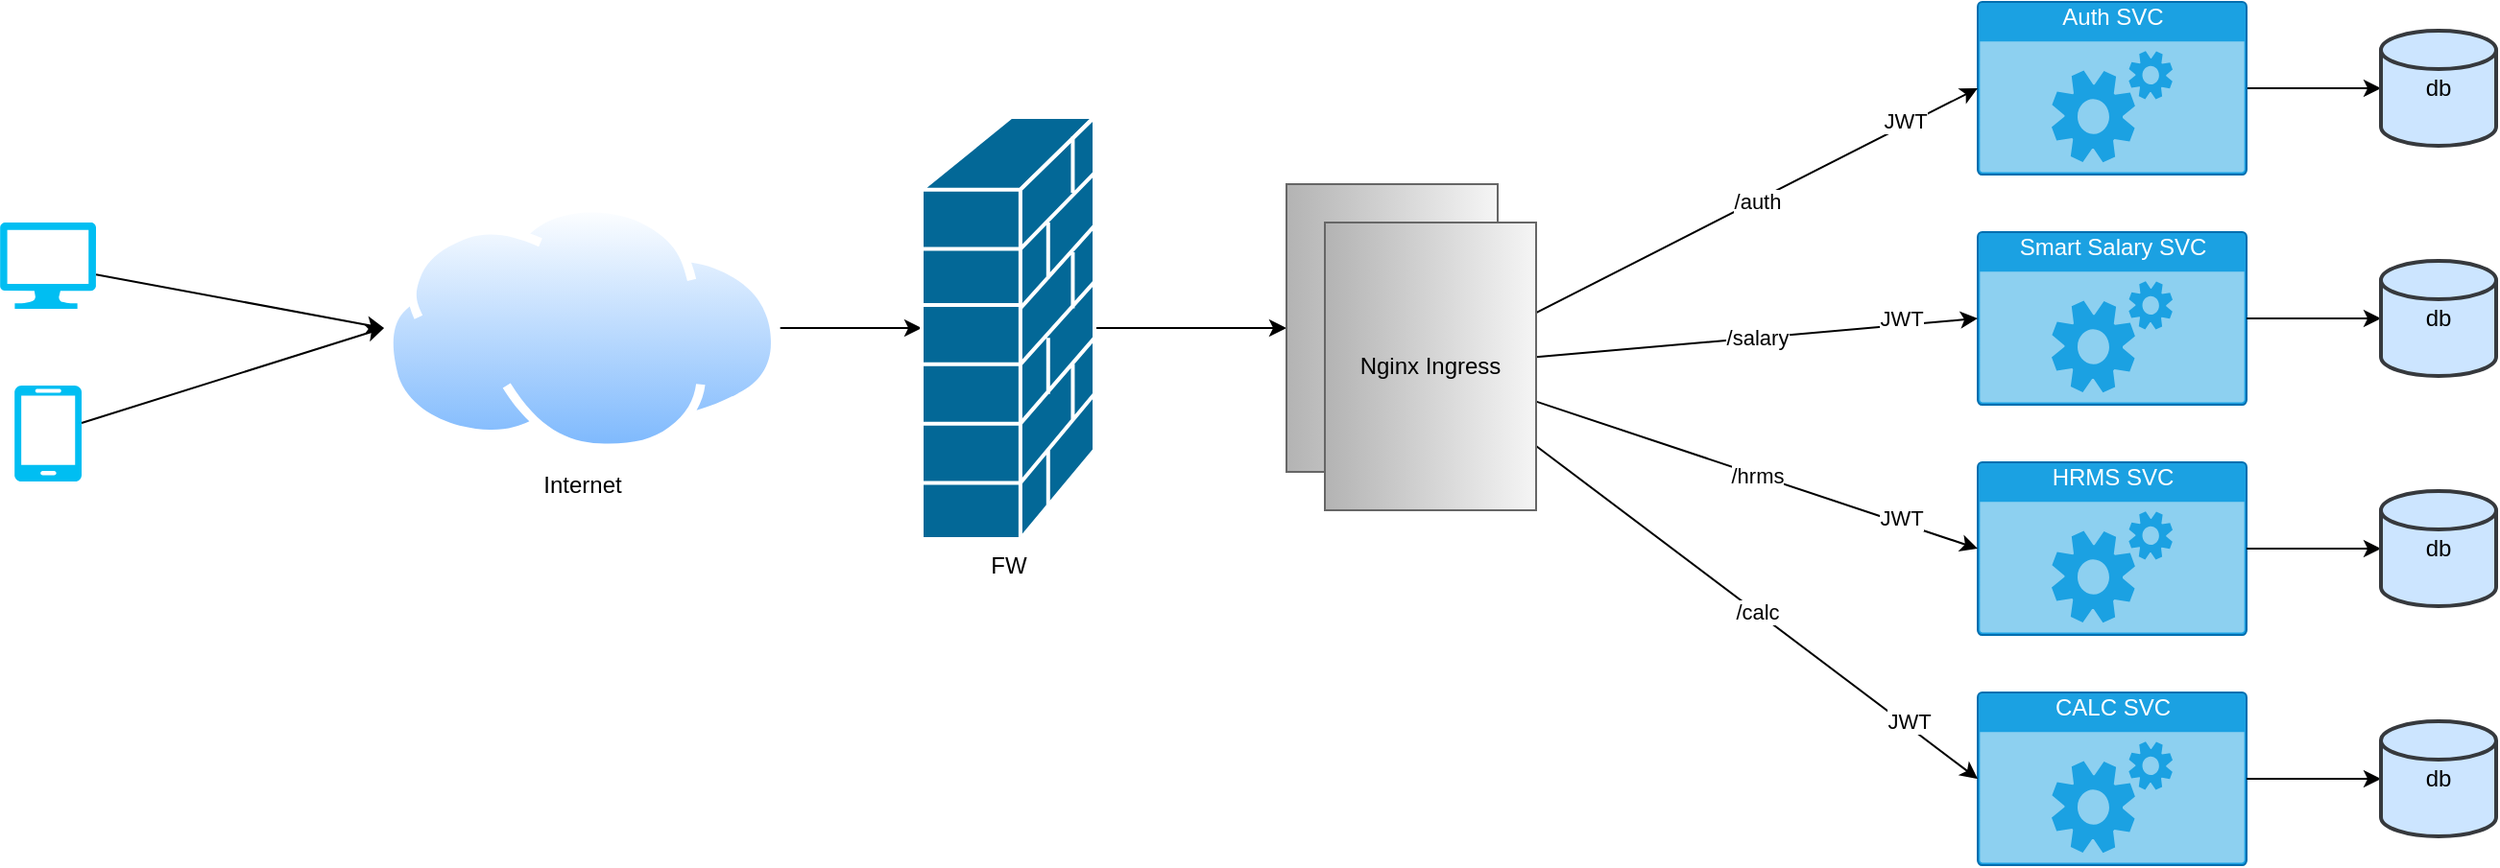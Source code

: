 <mxfile version="15.2.9" type="github">
  <diagram id="KDIdOJZDTXYSk6CIgNyn" name="第 1 页">
    <mxGraphModel dx="1186" dy="764" grid="1" gridSize="10" guides="1" tooltips="1" connect="1" arrows="1" fold="1" page="1" pageScale="1" pageWidth="827" pageHeight="1169" math="0" shadow="0">
      <root>
        <mxCell id="0" />
        <mxCell id="1" parent="0" />
        <mxCell id="D32nmbQWdX3N0zqMM4mf-44" style="edgeStyle=none;rounded=0;orthogonalLoop=1;jettySize=auto;html=1;entryX=0;entryY=0.5;entryDx=0;entryDy=0;" edge="1" parent="1" source="D32nmbQWdX3N0zqMM4mf-1" target="D32nmbQWdX3N0zqMM4mf-3">
          <mxGeometry relative="1" as="geometry" />
        </mxCell>
        <mxCell id="D32nmbQWdX3N0zqMM4mf-1" value="" style="verticalLabelPosition=bottom;html=1;verticalAlign=top;align=center;strokeColor=none;fillColor=#00BEF2;shape=mxgraph.azure.computer;pointerEvents=1;" vertex="1" parent="1">
          <mxGeometry x="110" y="160" width="50" height="45" as="geometry" />
        </mxCell>
        <mxCell id="D32nmbQWdX3N0zqMM4mf-45" style="edgeStyle=none;rounded=0;orthogonalLoop=1;jettySize=auto;html=1;entryX=0;entryY=0.5;entryDx=0;entryDy=0;" edge="1" parent="1" source="D32nmbQWdX3N0zqMM4mf-2" target="D32nmbQWdX3N0zqMM4mf-3">
          <mxGeometry relative="1" as="geometry" />
        </mxCell>
        <mxCell id="D32nmbQWdX3N0zqMM4mf-2" value="" style="verticalLabelPosition=bottom;html=1;verticalAlign=top;align=center;strokeColor=none;fillColor=#00BEF2;shape=mxgraph.azure.mobile;pointerEvents=1;" vertex="1" parent="1">
          <mxGeometry x="117.5" y="245" width="35" height="50" as="geometry" />
        </mxCell>
        <mxCell id="D32nmbQWdX3N0zqMM4mf-9" style="edgeStyle=orthogonalEdgeStyle;rounded=0;orthogonalLoop=1;jettySize=auto;html=1;entryX=0;entryY=0.5;entryDx=0;entryDy=0;entryPerimeter=0;" edge="1" parent="1" source="D32nmbQWdX3N0zqMM4mf-3" target="D32nmbQWdX3N0zqMM4mf-8">
          <mxGeometry relative="1" as="geometry" />
        </mxCell>
        <mxCell id="D32nmbQWdX3N0zqMM4mf-3" value="Internet" style="aspect=fixed;perimeter=ellipsePerimeter;html=1;align=center;shadow=0;dashed=0;spacingTop=3;image;image=img/lib/active_directory/internet_cloud.svg;" vertex="1" parent="1">
          <mxGeometry x="310" y="150" width="206.34" height="130" as="geometry" />
        </mxCell>
        <mxCell id="D32nmbQWdX3N0zqMM4mf-57" style="edgeStyle=none;rounded=0;orthogonalLoop=1;jettySize=auto;html=1;exitX=1;exitY=0.5;exitDx=0;exitDy=0;exitPerimeter=0;entryX=0.5;entryY=1;entryDx=0;entryDy=0;" edge="1" parent="1" source="D32nmbQWdX3N0zqMM4mf-8" target="D32nmbQWdX3N0zqMM4mf-53">
          <mxGeometry relative="1" as="geometry" />
        </mxCell>
        <mxCell id="D32nmbQWdX3N0zqMM4mf-8" value="FW" style="shape=mxgraph.cisco.security.firewall;html=1;pointerEvents=1;dashed=0;fillColor=#036897;strokeColor=#ffffff;strokeWidth=2;verticalLabelPosition=bottom;verticalAlign=top;align=center;outlineConnect=0;" vertex="1" parent="1">
          <mxGeometry x="590" y="105" width="90" height="220" as="geometry" />
        </mxCell>
        <mxCell id="D32nmbQWdX3N0zqMM4mf-12" value="CALC SVC" style="html=1;strokeColor=#006EAF;fillColor=#1ba1e2;labelPosition=center;verticalLabelPosition=middle;verticalAlign=top;align=center;fontSize=12;outlineConnect=0;spacingTop=-6;sketch=0;shape=mxgraph.sitemap.services;fontColor=#ffffff;" vertex="1" parent="1">
          <mxGeometry x="1140" y="405" width="140" height="90" as="geometry" />
        </mxCell>
        <mxCell id="D32nmbQWdX3N0zqMM4mf-14" value="HRMS SVC" style="html=1;strokeColor=#006EAF;fillColor=#1ba1e2;labelPosition=center;verticalLabelPosition=middle;verticalAlign=top;align=center;fontSize=12;outlineConnect=0;spacingTop=-6;sketch=0;shape=mxgraph.sitemap.services;fontColor=#ffffff;" vertex="1" parent="1">
          <mxGeometry x="1140" y="285" width="140" height="90" as="geometry" />
        </mxCell>
        <mxCell id="D32nmbQWdX3N0zqMM4mf-15" value="Smart Salary SVC" style="html=1;strokeColor=#006EAF;fillColor=#1ba1e2;labelPosition=center;verticalLabelPosition=middle;verticalAlign=top;align=center;fontSize=12;outlineConnect=0;spacingTop=-6;sketch=0;shape=mxgraph.sitemap.services;fontColor=#ffffff;" vertex="1" parent="1">
          <mxGeometry x="1140" y="165" width="140" height="90" as="geometry" />
        </mxCell>
        <mxCell id="D32nmbQWdX3N0zqMM4mf-62" style="edgeStyle=none;rounded=0;orthogonalLoop=1;jettySize=auto;html=1;exitX=1;exitY=0.5;exitDx=0;exitDy=0;exitPerimeter=0;entryX=0;entryY=0.5;entryDx=0;entryDy=0;entryPerimeter=0;" edge="1" parent="1" source="D32nmbQWdX3N0zqMM4mf-16" target="D32nmbQWdX3N0zqMM4mf-17">
          <mxGeometry relative="1" as="geometry" />
        </mxCell>
        <mxCell id="D32nmbQWdX3N0zqMM4mf-16" value="Auth SVC" style="html=1;strokeColor=#006EAF;fillColor=#1ba1e2;labelPosition=center;verticalLabelPosition=middle;verticalAlign=top;align=center;fontSize=12;outlineConnect=0;spacingTop=-6;sketch=0;shape=mxgraph.sitemap.services;fontColor=#ffffff;" vertex="1" parent="1">
          <mxGeometry x="1140" y="45" width="140" height="90" as="geometry" />
        </mxCell>
        <mxCell id="D32nmbQWdX3N0zqMM4mf-17" value="db" style="strokeWidth=2;html=1;shape=mxgraph.flowchart.database;whiteSpace=wrap;fillColor=#cce5ff;strokeColor=#36393d;" vertex="1" parent="1">
          <mxGeometry x="1350" y="60" width="60" height="60" as="geometry" />
        </mxCell>
        <mxCell id="D32nmbQWdX3N0zqMM4mf-51" value="" style="edgeStyle=none;rounded=0;orthogonalLoop=1;jettySize=auto;html=1;" edge="1" parent="1" target="D32nmbQWdX3N0zqMM4mf-29">
          <mxGeometry relative="1" as="geometry">
            <mxPoint x="879.5" y="411" as="sourcePoint" />
          </mxGeometry>
        </mxCell>
        <mxCell id="D32nmbQWdX3N0zqMM4mf-53" value="" style="rounded=0;whiteSpace=wrap;html=1;direction=south;fillColor=#f5f5f5;strokeColor=#666666;gradientColor=#b3b3b3;" vertex="1" parent="1">
          <mxGeometry x="780" y="140" width="110" height="150" as="geometry" />
        </mxCell>
        <mxCell id="D32nmbQWdX3N0zqMM4mf-58" value="/auth" style="edgeStyle=none;rounded=0;orthogonalLoop=1;jettySize=auto;html=1;entryX=0;entryY=0.5;entryDx=0;entryDy=0;entryPerimeter=0;" edge="1" parent="1" source="D32nmbQWdX3N0zqMM4mf-54" target="D32nmbQWdX3N0zqMM4mf-16">
          <mxGeometry relative="1" as="geometry" />
        </mxCell>
        <mxCell id="D32nmbQWdX3N0zqMM4mf-71" value="JWT" style="edgeLabel;html=1;align=center;verticalAlign=middle;resizable=0;points=[];" vertex="1" connectable="0" parent="D32nmbQWdX3N0zqMM4mf-58">
          <mxGeometry x="0.678" y="2" relative="1" as="geometry">
            <mxPoint as="offset" />
          </mxGeometry>
        </mxCell>
        <mxCell id="D32nmbQWdX3N0zqMM4mf-59" value="/salary" style="edgeStyle=none;rounded=0;orthogonalLoop=1;jettySize=auto;html=1;entryX=0;entryY=0.5;entryDx=0;entryDy=0;entryPerimeter=0;" edge="1" parent="1" source="D32nmbQWdX3N0zqMM4mf-54" target="D32nmbQWdX3N0zqMM4mf-15">
          <mxGeometry relative="1" as="geometry" />
        </mxCell>
        <mxCell id="D32nmbQWdX3N0zqMM4mf-72" value="JWT" style="edgeLabel;html=1;align=center;verticalAlign=middle;resizable=0;points=[];" vertex="1" connectable="0" parent="D32nmbQWdX3N0zqMM4mf-59">
          <mxGeometry x="0.628" y="3" relative="1" as="geometry">
            <mxPoint x="3" y="-1" as="offset" />
          </mxGeometry>
        </mxCell>
        <mxCell id="D32nmbQWdX3N0zqMM4mf-60" value="/hrms" style="edgeStyle=none;rounded=0;orthogonalLoop=1;jettySize=auto;html=1;entryX=0;entryY=0.5;entryDx=0;entryDy=0;entryPerimeter=0;" edge="1" parent="1" source="D32nmbQWdX3N0zqMM4mf-54" target="D32nmbQWdX3N0zqMM4mf-14">
          <mxGeometry relative="1" as="geometry" />
        </mxCell>
        <mxCell id="D32nmbQWdX3N0zqMM4mf-73" value="JWT" style="edgeLabel;html=1;align=center;verticalAlign=middle;resizable=0;points=[];" vertex="1" connectable="0" parent="D32nmbQWdX3N0zqMM4mf-60">
          <mxGeometry x="0.643" y="3" relative="1" as="geometry">
            <mxPoint as="offset" />
          </mxGeometry>
        </mxCell>
        <mxCell id="D32nmbQWdX3N0zqMM4mf-61" value="/calc" style="edgeStyle=none;rounded=0;orthogonalLoop=1;jettySize=auto;html=1;entryX=0;entryY=0.5;entryDx=0;entryDy=0;entryPerimeter=0;" edge="1" parent="1" source="D32nmbQWdX3N0zqMM4mf-54" target="D32nmbQWdX3N0zqMM4mf-12">
          <mxGeometry relative="1" as="geometry" />
        </mxCell>
        <mxCell id="D32nmbQWdX3N0zqMM4mf-74" value="JWT" style="edgeLabel;html=1;align=center;verticalAlign=middle;resizable=0;points=[];" vertex="1" connectable="0" parent="D32nmbQWdX3N0zqMM4mf-61">
          <mxGeometry x="0.667" y="4" relative="1" as="geometry">
            <mxPoint y="2" as="offset" />
          </mxGeometry>
        </mxCell>
        <mxCell id="D32nmbQWdX3N0zqMM4mf-54" value="Nginx Ingress" style="rounded=0;whiteSpace=wrap;html=1;direction=south;fillColor=#f5f5f5;strokeColor=#666666;gradientColor=#b3b3b3;" vertex="1" parent="1">
          <mxGeometry x="800" y="160" width="110" height="150" as="geometry" />
        </mxCell>
        <mxCell id="D32nmbQWdX3N0zqMM4mf-63" style="edgeStyle=none;rounded=0;orthogonalLoop=1;jettySize=auto;html=1;exitX=1;exitY=0.5;exitDx=0;exitDy=0;exitPerimeter=0;entryX=0;entryY=0.5;entryDx=0;entryDy=0;entryPerimeter=0;" edge="1" parent="1" target="D32nmbQWdX3N0zqMM4mf-64">
          <mxGeometry relative="1" as="geometry">
            <mxPoint x="1280" y="210" as="sourcePoint" />
          </mxGeometry>
        </mxCell>
        <mxCell id="D32nmbQWdX3N0zqMM4mf-64" value="db" style="strokeWidth=2;html=1;shape=mxgraph.flowchart.database;whiteSpace=wrap;fillColor=#cce5ff;strokeColor=#36393d;" vertex="1" parent="1">
          <mxGeometry x="1350" y="180" width="60" height="60" as="geometry" />
        </mxCell>
        <mxCell id="D32nmbQWdX3N0zqMM4mf-65" style="edgeStyle=none;rounded=0;orthogonalLoop=1;jettySize=auto;html=1;exitX=1;exitY=0.5;exitDx=0;exitDy=0;exitPerimeter=0;entryX=0;entryY=0.5;entryDx=0;entryDy=0;entryPerimeter=0;" edge="1" parent="1" target="D32nmbQWdX3N0zqMM4mf-66">
          <mxGeometry relative="1" as="geometry">
            <mxPoint x="1280" y="330" as="sourcePoint" />
          </mxGeometry>
        </mxCell>
        <mxCell id="D32nmbQWdX3N0zqMM4mf-66" value="db" style="strokeWidth=2;html=1;shape=mxgraph.flowchart.database;whiteSpace=wrap;fillColor=#cce5ff;strokeColor=#36393d;" vertex="1" parent="1">
          <mxGeometry x="1350" y="300" width="60" height="60" as="geometry" />
        </mxCell>
        <mxCell id="D32nmbQWdX3N0zqMM4mf-67" style="edgeStyle=none;rounded=0;orthogonalLoop=1;jettySize=auto;html=1;exitX=1;exitY=0.5;exitDx=0;exitDy=0;exitPerimeter=0;entryX=0;entryY=0.5;entryDx=0;entryDy=0;entryPerimeter=0;" edge="1" parent="1" target="D32nmbQWdX3N0zqMM4mf-68">
          <mxGeometry relative="1" as="geometry">
            <mxPoint x="1280" y="450" as="sourcePoint" />
          </mxGeometry>
        </mxCell>
        <mxCell id="D32nmbQWdX3N0zqMM4mf-68" value="db" style="strokeWidth=2;html=1;shape=mxgraph.flowchart.database;whiteSpace=wrap;fillColor=#cce5ff;strokeColor=#36393d;" vertex="1" parent="1">
          <mxGeometry x="1350" y="420" width="60" height="60" as="geometry" />
        </mxCell>
      </root>
    </mxGraphModel>
  </diagram>
</mxfile>
